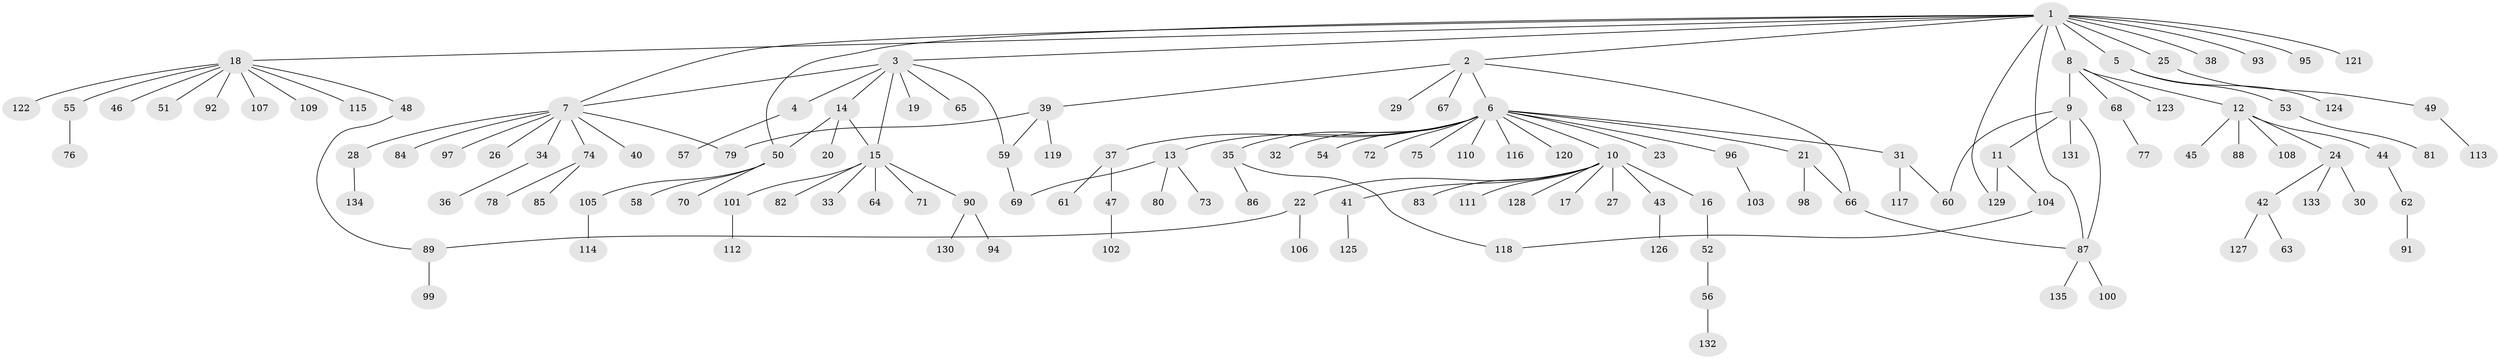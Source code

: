 // coarse degree distribution, {12: 0.05, 6: 0.025, 9: 0.025, 2: 0.1, 1: 0.675, 7: 0.025, 5: 0.025, 3: 0.05, 4: 0.025}
// Generated by graph-tools (version 1.1) at 2025/18/03/04/25 18:18:07]
// undirected, 135 vertices, 147 edges
graph export_dot {
graph [start="1"]
  node [color=gray90,style=filled];
  1;
  2;
  3;
  4;
  5;
  6;
  7;
  8;
  9;
  10;
  11;
  12;
  13;
  14;
  15;
  16;
  17;
  18;
  19;
  20;
  21;
  22;
  23;
  24;
  25;
  26;
  27;
  28;
  29;
  30;
  31;
  32;
  33;
  34;
  35;
  36;
  37;
  38;
  39;
  40;
  41;
  42;
  43;
  44;
  45;
  46;
  47;
  48;
  49;
  50;
  51;
  52;
  53;
  54;
  55;
  56;
  57;
  58;
  59;
  60;
  61;
  62;
  63;
  64;
  65;
  66;
  67;
  68;
  69;
  70;
  71;
  72;
  73;
  74;
  75;
  76;
  77;
  78;
  79;
  80;
  81;
  82;
  83;
  84;
  85;
  86;
  87;
  88;
  89;
  90;
  91;
  92;
  93;
  94;
  95;
  96;
  97;
  98;
  99;
  100;
  101;
  102;
  103;
  104;
  105;
  106;
  107;
  108;
  109;
  110;
  111;
  112;
  113;
  114;
  115;
  116;
  117;
  118;
  119;
  120;
  121;
  122;
  123;
  124;
  125;
  126;
  127;
  128;
  129;
  130;
  131;
  132;
  133;
  134;
  135;
  1 -- 2;
  1 -- 3;
  1 -- 5;
  1 -- 7;
  1 -- 8;
  1 -- 18;
  1 -- 25;
  1 -- 38;
  1 -- 50;
  1 -- 87;
  1 -- 93;
  1 -- 95;
  1 -- 121;
  1 -- 129;
  2 -- 6;
  2 -- 29;
  2 -- 39;
  2 -- 66;
  2 -- 67;
  3 -- 4;
  3 -- 7;
  3 -- 14;
  3 -- 15;
  3 -- 19;
  3 -- 59;
  3 -- 65;
  4 -- 57;
  5 -- 53;
  5 -- 124;
  6 -- 10;
  6 -- 13;
  6 -- 21;
  6 -- 23;
  6 -- 31;
  6 -- 32;
  6 -- 35;
  6 -- 37;
  6 -- 54;
  6 -- 72;
  6 -- 75;
  6 -- 96;
  6 -- 110;
  6 -- 116;
  6 -- 120;
  7 -- 26;
  7 -- 28;
  7 -- 34;
  7 -- 40;
  7 -- 74;
  7 -- 79;
  7 -- 84;
  7 -- 97;
  8 -- 9;
  8 -- 12;
  8 -- 68;
  8 -- 123;
  9 -- 11;
  9 -- 60;
  9 -- 87;
  9 -- 131;
  10 -- 16;
  10 -- 17;
  10 -- 22;
  10 -- 27;
  10 -- 41;
  10 -- 43;
  10 -- 83;
  10 -- 111;
  10 -- 128;
  11 -- 104;
  11 -- 129;
  12 -- 24;
  12 -- 44;
  12 -- 45;
  12 -- 88;
  12 -- 108;
  13 -- 69;
  13 -- 73;
  13 -- 80;
  14 -- 15;
  14 -- 20;
  14 -- 50;
  15 -- 33;
  15 -- 64;
  15 -- 71;
  15 -- 82;
  15 -- 90;
  15 -- 101;
  16 -- 52;
  18 -- 46;
  18 -- 48;
  18 -- 51;
  18 -- 55;
  18 -- 92;
  18 -- 107;
  18 -- 109;
  18 -- 115;
  18 -- 122;
  21 -- 66;
  21 -- 98;
  22 -- 89;
  22 -- 106;
  24 -- 30;
  24 -- 42;
  24 -- 133;
  25 -- 49;
  28 -- 134;
  31 -- 60;
  31 -- 117;
  34 -- 36;
  35 -- 86;
  35 -- 118;
  37 -- 47;
  37 -- 61;
  39 -- 59;
  39 -- 79;
  39 -- 119;
  41 -- 125;
  42 -- 63;
  42 -- 127;
  43 -- 126;
  44 -- 62;
  47 -- 102;
  48 -- 89;
  49 -- 113;
  50 -- 58;
  50 -- 70;
  50 -- 105;
  52 -- 56;
  53 -- 81;
  55 -- 76;
  56 -- 132;
  59 -- 69;
  62 -- 91;
  66 -- 87;
  68 -- 77;
  74 -- 78;
  74 -- 85;
  87 -- 100;
  87 -- 135;
  89 -- 99;
  90 -- 94;
  90 -- 130;
  96 -- 103;
  101 -- 112;
  104 -- 118;
  105 -- 114;
}
